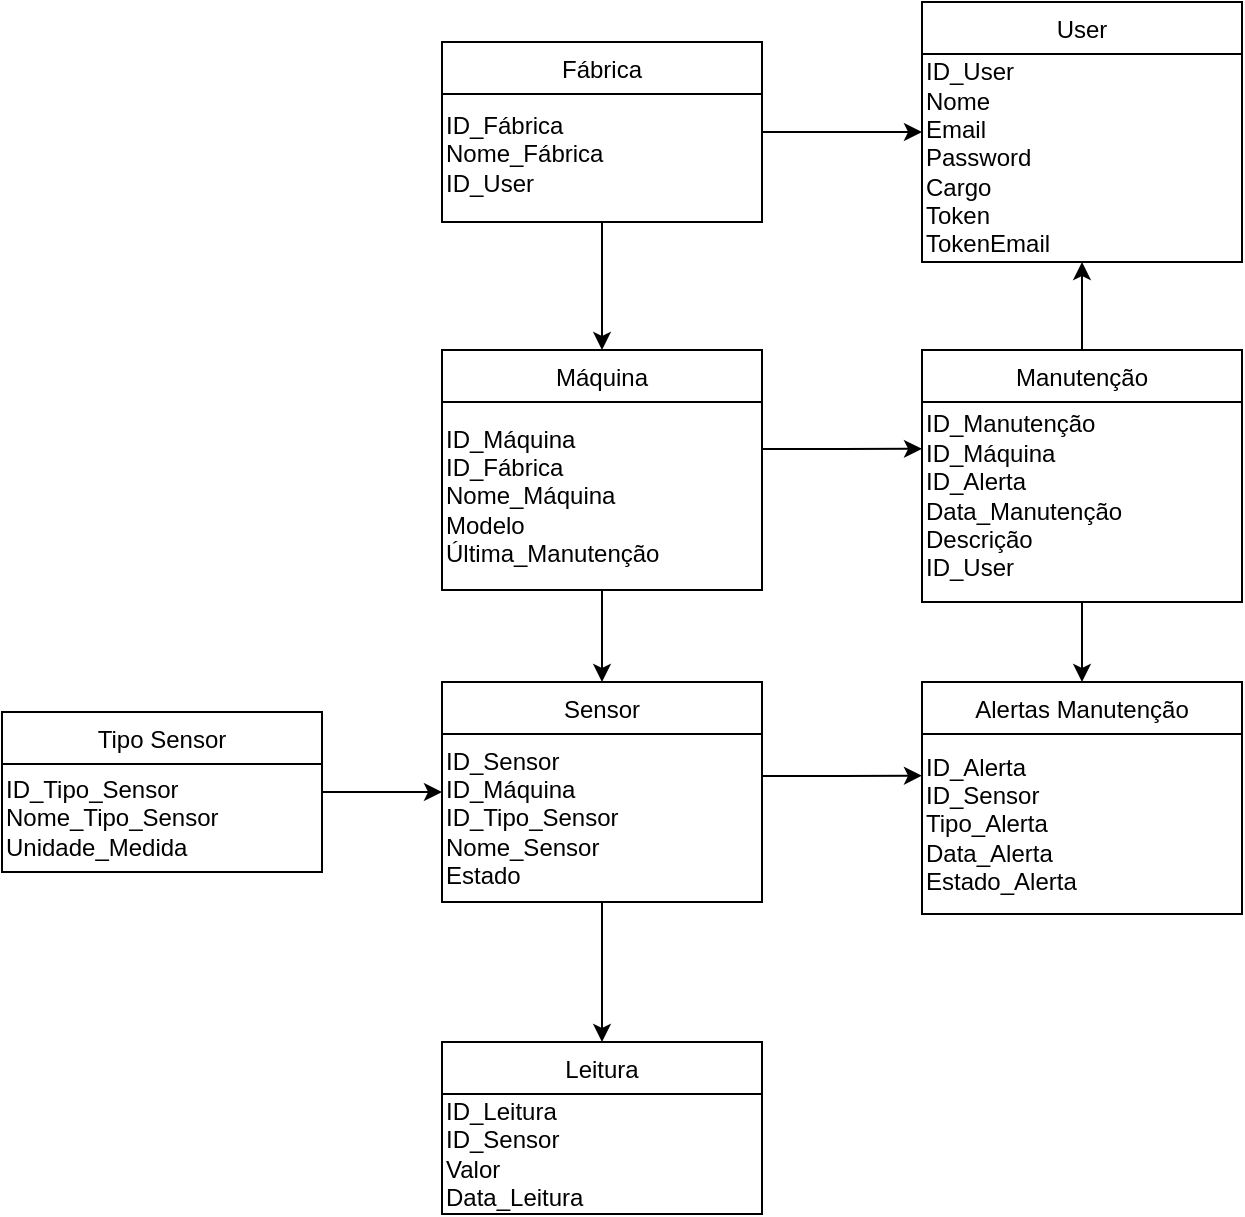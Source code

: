<mxfile version="24.7.17">
  <diagram name="Page-1" id="bwflJwk8-VasOZV3KIvP">
    <mxGraphModel dx="1839" dy="539" grid="1" gridSize="10" guides="1" tooltips="1" connect="1" arrows="1" fold="1" page="1" pageScale="1" pageWidth="850" pageHeight="1100" math="0" shadow="0">
      <root>
        <mxCell id="0" />
        <mxCell id="1" parent="0" />
        <mxCell id="OpqBcTbrThIpJuQkJyak-1" style="edgeStyle=orthogonalEdgeStyle;rounded=0;orthogonalLoop=1;jettySize=auto;html=1;exitX=0.5;exitY=1;exitDx=0;exitDy=0;" parent="1" source="OpqBcTbrThIpJuQkJyak-3" target="OpqBcTbrThIpJuQkJyak-6" edge="1">
          <mxGeometry relative="1" as="geometry" />
        </mxCell>
        <mxCell id="OpqBcTbrThIpJuQkJyak-2" style="edgeStyle=orthogonalEdgeStyle;rounded=0;orthogonalLoop=1;jettySize=auto;html=1;exitX=1;exitY=0.5;exitDx=0;exitDy=0;entryX=0;entryY=0.5;entryDx=0;entryDy=0;" parent="1" source="OpqBcTbrThIpJuQkJyak-3" target="OpqBcTbrThIpJuQkJyak-13" edge="1">
          <mxGeometry relative="1" as="geometry" />
        </mxCell>
        <mxCell id="OpqBcTbrThIpJuQkJyak-3" value="Fábrica" style="swimlane;fontStyle=0;align=center;verticalAlign=top;childLayout=stackLayout;horizontal=1;startSize=26;horizontalStack=0;resizeParent=1;resizeLast=0;collapsible=1;marginBottom=0;rounded=0;shadow=0;strokeWidth=1;" parent="1" vertex="1">
          <mxGeometry x="190" y="130" width="160" height="90" as="geometry">
            <mxRectangle x="230" y="140" width="160" height="26" as="alternateBounds" />
          </mxGeometry>
        </mxCell>
        <mxCell id="OpqBcTbrThIpJuQkJyak-4" value="&lt;div align=&quot;left&quot;&gt;ID_Fábrica&lt;/div&gt;&lt;div&gt;Nome_Fábrica&lt;/div&gt;&lt;div&gt;ID_User&lt;/div&gt;" style="text;html=1;align=left;verticalAlign=middle;resizable=0;points=[];autosize=1;strokeColor=none;fillColor=none;" parent="OpqBcTbrThIpJuQkJyak-3" vertex="1">
          <mxGeometry y="26" width="160" height="60" as="geometry" />
        </mxCell>
        <mxCell id="OpqBcTbrThIpJuQkJyak-5" style="edgeStyle=orthogonalEdgeStyle;rounded=0;orthogonalLoop=1;jettySize=auto;html=1;exitX=0.5;exitY=1;exitDx=0;exitDy=0;entryX=0.5;entryY=0;entryDx=0;entryDy=0;" parent="1" source="OpqBcTbrThIpJuQkJyak-6" target="OpqBcTbrThIpJuQkJyak-10" edge="1">
          <mxGeometry relative="1" as="geometry" />
        </mxCell>
        <mxCell id="OpqBcTbrThIpJuQkJyak-6" value="Máquina" style="swimlane;fontStyle=0;align=center;verticalAlign=top;childLayout=stackLayout;horizontal=1;startSize=26;horizontalStack=0;resizeParent=1;resizeLast=0;collapsible=1;marginBottom=0;rounded=0;shadow=0;strokeWidth=1;" parent="1" vertex="1">
          <mxGeometry x="190" y="284" width="160" height="120" as="geometry">
            <mxRectangle x="130" y="380" width="160" height="26" as="alternateBounds" />
          </mxGeometry>
        </mxCell>
        <mxCell id="OpqBcTbrThIpJuQkJyak-7" style="edgeStyle=orthogonalEdgeStyle;rounded=0;orthogonalLoop=1;jettySize=auto;html=1;exitX=1;exitY=0.25;exitDx=0;exitDy=0;" parent="OpqBcTbrThIpJuQkJyak-6" source="OpqBcTbrThIpJuQkJyak-8" edge="1">
          <mxGeometry relative="1" as="geometry">
            <mxPoint x="240" y="49.414" as="targetPoint" />
          </mxGeometry>
        </mxCell>
        <mxCell id="OpqBcTbrThIpJuQkJyak-8" value="ID_Máquina&lt;br&gt;ID_Fábrica&lt;br&gt;Nome_Máquina&lt;br&gt;Modelo&lt;br&gt;Última_Manutenção" style="text;html=1;align=left;verticalAlign=middle;whiteSpace=wrap;rounded=0;" parent="OpqBcTbrThIpJuQkJyak-6" vertex="1">
          <mxGeometry y="26" width="160" height="94" as="geometry" />
        </mxCell>
        <mxCell id="OpqBcTbrThIpJuQkJyak-9" style="edgeStyle=orthogonalEdgeStyle;rounded=0;orthogonalLoop=1;jettySize=auto;html=1;exitX=0.5;exitY=1;exitDx=0;exitDy=0;entryX=0.5;entryY=0;entryDx=0;entryDy=0;" parent="1" source="OpqBcTbrThIpJuQkJyak-10" target="OpqBcTbrThIpJuQkJyak-15" edge="1">
          <mxGeometry relative="1" as="geometry" />
        </mxCell>
        <mxCell id="OpqBcTbrThIpJuQkJyak-10" value="Sensor" style="swimlane;fontStyle=0;align=center;verticalAlign=top;childLayout=stackLayout;horizontal=1;startSize=26;horizontalStack=0;resizeParent=1;resizeLast=0;collapsible=1;marginBottom=0;rounded=0;shadow=0;strokeWidth=1;" parent="1" vertex="1">
          <mxGeometry x="190" y="450" width="160" height="110" as="geometry">
            <mxRectangle x="340" y="380" width="170" height="26" as="alternateBounds" />
          </mxGeometry>
        </mxCell>
        <mxCell id="OpqBcTbrThIpJuQkJyak-11" style="edgeStyle=orthogonalEdgeStyle;rounded=0;orthogonalLoop=1;jettySize=auto;html=1;exitX=1;exitY=0.25;exitDx=0;exitDy=0;" parent="OpqBcTbrThIpJuQkJyak-10" source="OpqBcTbrThIpJuQkJyak-12" edge="1">
          <mxGeometry relative="1" as="geometry">
            <mxPoint x="240" y="46.862" as="targetPoint" />
          </mxGeometry>
        </mxCell>
        <mxCell id="OpqBcTbrThIpJuQkJyak-12" value="ID_Sensor&lt;br&gt;ID_Máquina&lt;br&gt;ID_Tipo_Sensor&lt;br&gt;Nome_Sensor&lt;br&gt;Estado" style="text;html=1;align=left;verticalAlign=middle;whiteSpace=wrap;rounded=0;" parent="OpqBcTbrThIpJuQkJyak-10" vertex="1">
          <mxGeometry y="26" width="160" height="84" as="geometry" />
        </mxCell>
        <mxCell id="OpqBcTbrThIpJuQkJyak-13" value="User" style="swimlane;fontStyle=0;align=center;verticalAlign=top;childLayout=stackLayout;horizontal=1;startSize=26;horizontalStack=0;resizeParent=1;resizeLast=0;collapsible=1;marginBottom=0;rounded=0;shadow=0;strokeWidth=1;" parent="1" vertex="1">
          <mxGeometry x="430" y="110" width="160" height="130" as="geometry">
            <mxRectangle x="550" y="140" width="160" height="26" as="alternateBounds" />
          </mxGeometry>
        </mxCell>
        <mxCell id="OpqBcTbrThIpJuQkJyak-14" value="&lt;div align=&quot;left&quot;&gt;ID_User&lt;/div&gt;&lt;div align=&quot;left&quot;&gt;Nome&lt;/div&gt;&lt;div align=&quot;left&quot;&gt;Email&lt;/div&gt;&lt;div align=&quot;left&quot;&gt;Password&lt;/div&gt;&lt;div align=&quot;left&quot;&gt;Cargo&lt;/div&gt;&lt;div&gt;Token&lt;/div&gt;&lt;div&gt;TokenEmail&lt;br&gt;&lt;/div&gt;" style="text;html=1;align=left;verticalAlign=middle;whiteSpace=wrap;rounded=0;" parent="OpqBcTbrThIpJuQkJyak-13" vertex="1">
          <mxGeometry y="26" width="160" height="104" as="geometry" />
        </mxCell>
        <mxCell id="OpqBcTbrThIpJuQkJyak-15" value="Leitura" style="swimlane;fontStyle=0;align=center;verticalAlign=top;childLayout=stackLayout;horizontal=1;startSize=26;horizontalStack=0;resizeParent=1;resizeLast=0;collapsible=1;marginBottom=0;rounded=0;shadow=0;strokeWidth=1;" parent="1" vertex="1">
          <mxGeometry x="190" y="630" width="160" height="86" as="geometry">
            <mxRectangle x="340" y="380" width="170" height="26" as="alternateBounds" />
          </mxGeometry>
        </mxCell>
        <mxCell id="OpqBcTbrThIpJuQkJyak-16" value="ID_Leitura&lt;br&gt;ID_Sensor&lt;br&gt;Valor&lt;br&gt;Data_Leitura" style="text;html=1;align=left;verticalAlign=middle;whiteSpace=wrap;rounded=0;" parent="OpqBcTbrThIpJuQkJyak-15" vertex="1">
          <mxGeometry y="26" width="160" height="60" as="geometry" />
        </mxCell>
        <mxCell id="OpqBcTbrThIpJuQkJyak-17" value="Alertas Manutenção" style="swimlane;fontStyle=0;align=center;verticalAlign=top;childLayout=stackLayout;horizontal=1;startSize=26;horizontalStack=0;resizeParent=1;resizeLast=0;collapsible=1;marginBottom=0;rounded=0;shadow=0;strokeWidth=1;" parent="1" vertex="1">
          <mxGeometry x="430" y="450" width="160" height="116" as="geometry">
            <mxRectangle x="340" y="380" width="170" height="26" as="alternateBounds" />
          </mxGeometry>
        </mxCell>
        <mxCell id="OpqBcTbrThIpJuQkJyak-18" value="ID_Alerta&lt;br&gt;ID_Sensor&lt;br&gt;Tipo_Alerta&lt;br&gt;Data_Alerta&lt;br&gt;Estado_Alerta" style="text;html=1;align=left;verticalAlign=middle;whiteSpace=wrap;rounded=0;" parent="OpqBcTbrThIpJuQkJyak-17" vertex="1">
          <mxGeometry y="26" width="160" height="90" as="geometry" />
        </mxCell>
        <mxCell id="OpqBcTbrThIpJuQkJyak-19" style="edgeStyle=orthogonalEdgeStyle;rounded=0;orthogonalLoop=1;jettySize=auto;html=1;exitX=0.5;exitY=0;exitDx=0;exitDy=0;entryX=0.5;entryY=1;entryDx=0;entryDy=0;" parent="1" source="OpqBcTbrThIpJuQkJyak-21" target="OpqBcTbrThIpJuQkJyak-13" edge="1">
          <mxGeometry relative="1" as="geometry" />
        </mxCell>
        <mxCell id="OpqBcTbrThIpJuQkJyak-20" style="edgeStyle=orthogonalEdgeStyle;rounded=0;orthogonalLoop=1;jettySize=auto;html=1;exitX=0.5;exitY=1;exitDx=0;exitDy=0;entryX=0.5;entryY=0;entryDx=0;entryDy=0;" parent="1" source="OpqBcTbrThIpJuQkJyak-21" target="OpqBcTbrThIpJuQkJyak-17" edge="1">
          <mxGeometry relative="1" as="geometry" />
        </mxCell>
        <mxCell id="OpqBcTbrThIpJuQkJyak-21" value="Manutenção" style="swimlane;fontStyle=0;align=center;verticalAlign=top;childLayout=stackLayout;horizontal=1;startSize=26;horizontalStack=0;resizeParent=1;resizeLast=0;collapsible=1;marginBottom=0;rounded=0;shadow=0;strokeWidth=1;" parent="1" vertex="1">
          <mxGeometry x="430" y="284" width="160" height="126" as="geometry">
            <mxRectangle x="340" y="380" width="170" height="26" as="alternateBounds" />
          </mxGeometry>
        </mxCell>
        <mxCell id="OpqBcTbrThIpJuQkJyak-22" value="ID_Manutenção&lt;br&gt;&lt;div&gt;ID_Máquina&lt;/div&gt;&lt;div&gt;ID_Alerta&lt;/div&gt;Data_Manutenção&lt;br&gt;Descrição&lt;br&gt;ID_User" style="text;html=1;align=left;verticalAlign=middle;whiteSpace=wrap;rounded=0;" parent="OpqBcTbrThIpJuQkJyak-21" vertex="1">
          <mxGeometry y="26" width="160" height="94" as="geometry" />
        </mxCell>
        <mxCell id="OpqBcTbrThIpJuQkJyak-23" style="edgeStyle=orthogonalEdgeStyle;rounded=0;orthogonalLoop=1;jettySize=auto;html=1;exitX=1;exitY=0.5;exitDx=0;exitDy=0;entryX=0;entryY=0.5;entryDx=0;entryDy=0;" parent="1" source="OpqBcTbrThIpJuQkJyak-24" target="OpqBcTbrThIpJuQkJyak-10" edge="1">
          <mxGeometry relative="1" as="geometry" />
        </mxCell>
        <mxCell id="OpqBcTbrThIpJuQkJyak-24" value="Tipo Sensor" style="swimlane;fontStyle=0;align=center;verticalAlign=top;childLayout=stackLayout;horizontal=1;startSize=26;horizontalStack=0;resizeParent=1;resizeLast=0;collapsible=1;marginBottom=0;rounded=0;shadow=0;strokeWidth=1;" parent="1" vertex="1">
          <mxGeometry x="-30" y="465" width="160" height="80" as="geometry">
            <mxRectangle x="340" y="380" width="170" height="26" as="alternateBounds" />
          </mxGeometry>
        </mxCell>
        <mxCell id="OpqBcTbrThIpJuQkJyak-25" value="ID_Tipo_Sensor&lt;br&gt;Nome_Tipo_Sensor&lt;br&gt;Unidade_Medida" style="text;html=1;align=left;verticalAlign=middle;whiteSpace=wrap;rounded=0;" parent="OpqBcTbrThIpJuQkJyak-24" vertex="1">
          <mxGeometry y="26" width="160" height="54" as="geometry" />
        </mxCell>
      </root>
    </mxGraphModel>
  </diagram>
</mxfile>
